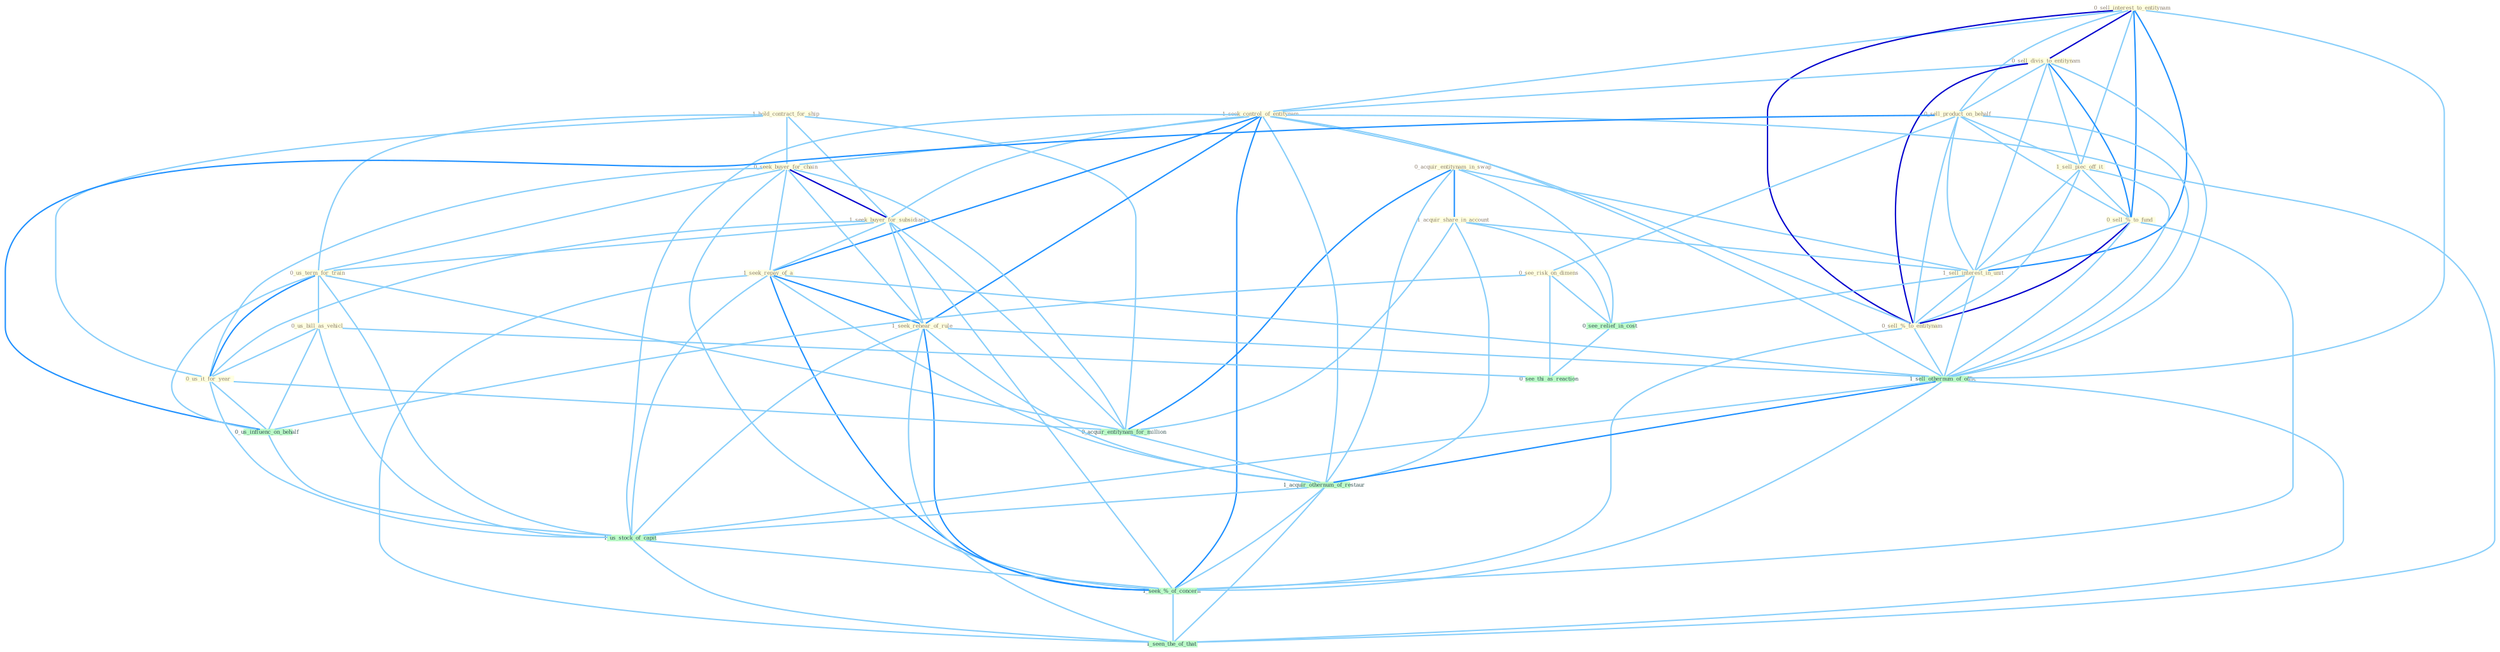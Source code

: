 Graph G{ 
    node
    [shape=polygon,style=filled,width=.5,height=.06,color="#BDFCC9",fixedsize=true,fontsize=4,
    fontcolor="#2f4f4f"];
    {node
    [color="#ffffe0", fontcolor="#8b7d6b"] "0_acquir_entitynam_in_swap " "0_sell_interest_to_entitynam " "0_sell_divis_to_entitynam " "1_hold_contract_for_ship " "1_acquir_share_in_account " "1_seek_control_of_entitynam " "0_seek_buyer_for_chain " "0_sell_product_on_behalf " "1_sell_piec_off_it " "0_sell_%_to_fund " "1_seek_buyer_for_subsidiari " "0_us_term_for_train " "1_seek_repay_of_a " "1_sell_interest_in_unit " "1_seek_rehear_of_rule " "0_sell_%_to_entitynam " "0_us_bill_as_vehicl " "0_see_risk_on_dimens " "0_us_it_for_year "}
{node [color="#fff0f5", fontcolor="#b22222"]}
edge [color="#B0E2FF"];

	"0_acquir_entitynam_in_swap " -- "1_acquir_share_in_account " [w="2", color="#1e90ff" , len=0.8];
	"0_acquir_entitynam_in_swap " -- "1_sell_interest_in_unit " [w="1", color="#87cefa" ];
	"0_acquir_entitynam_in_swap " -- "0_acquir_entitynam_for_million " [w="2", color="#1e90ff" , len=0.8];
	"0_acquir_entitynam_in_swap " -- "0_see_relief_in_cost " [w="1", color="#87cefa" ];
	"0_acquir_entitynam_in_swap " -- "1_acquir_othernum_of_restaur " [w="1", color="#87cefa" ];
	"0_sell_interest_to_entitynam " -- "0_sell_divis_to_entitynam " [w="3", color="#0000cd" , len=0.6];
	"0_sell_interest_to_entitynam " -- "1_seek_control_of_entitynam " [w="1", color="#87cefa" ];
	"0_sell_interest_to_entitynam " -- "0_sell_product_on_behalf " [w="1", color="#87cefa" ];
	"0_sell_interest_to_entitynam " -- "1_sell_piec_off_it " [w="1", color="#87cefa" ];
	"0_sell_interest_to_entitynam " -- "0_sell_%_to_fund " [w="2", color="#1e90ff" , len=0.8];
	"0_sell_interest_to_entitynam " -- "1_sell_interest_in_unit " [w="2", color="#1e90ff" , len=0.8];
	"0_sell_interest_to_entitynam " -- "0_sell_%_to_entitynam " [w="3", color="#0000cd" , len=0.6];
	"0_sell_interest_to_entitynam " -- "1_sell_othernum_of_offic " [w="1", color="#87cefa" ];
	"0_sell_divis_to_entitynam " -- "1_seek_control_of_entitynam " [w="1", color="#87cefa" ];
	"0_sell_divis_to_entitynam " -- "0_sell_product_on_behalf " [w="1", color="#87cefa" ];
	"0_sell_divis_to_entitynam " -- "1_sell_piec_off_it " [w="1", color="#87cefa" ];
	"0_sell_divis_to_entitynam " -- "0_sell_%_to_fund " [w="2", color="#1e90ff" , len=0.8];
	"0_sell_divis_to_entitynam " -- "1_sell_interest_in_unit " [w="1", color="#87cefa" ];
	"0_sell_divis_to_entitynam " -- "0_sell_%_to_entitynam " [w="3", color="#0000cd" , len=0.6];
	"0_sell_divis_to_entitynam " -- "1_sell_othernum_of_offic " [w="1", color="#87cefa" ];
	"1_hold_contract_for_ship " -- "0_seek_buyer_for_chain " [w="1", color="#87cefa" ];
	"1_hold_contract_for_ship " -- "1_seek_buyer_for_subsidiari " [w="1", color="#87cefa" ];
	"1_hold_contract_for_ship " -- "0_us_term_for_train " [w="1", color="#87cefa" ];
	"1_hold_contract_for_ship " -- "0_us_it_for_year " [w="1", color="#87cefa" ];
	"1_hold_contract_for_ship " -- "0_acquir_entitynam_for_million " [w="1", color="#87cefa" ];
	"1_acquir_share_in_account " -- "1_sell_interest_in_unit " [w="1", color="#87cefa" ];
	"1_acquir_share_in_account " -- "0_acquir_entitynam_for_million " [w="1", color="#87cefa" ];
	"1_acquir_share_in_account " -- "0_see_relief_in_cost " [w="1", color="#87cefa" ];
	"1_acquir_share_in_account " -- "1_acquir_othernum_of_restaur " [w="1", color="#87cefa" ];
	"1_seek_control_of_entitynam " -- "0_seek_buyer_for_chain " [w="1", color="#87cefa" ];
	"1_seek_control_of_entitynam " -- "1_seek_buyer_for_subsidiari " [w="1", color="#87cefa" ];
	"1_seek_control_of_entitynam " -- "1_seek_repay_of_a " [w="2", color="#1e90ff" , len=0.8];
	"1_seek_control_of_entitynam " -- "1_seek_rehear_of_rule " [w="2", color="#1e90ff" , len=0.8];
	"1_seek_control_of_entitynam " -- "0_sell_%_to_entitynam " [w="1", color="#87cefa" ];
	"1_seek_control_of_entitynam " -- "1_sell_othernum_of_offic " [w="1", color="#87cefa" ];
	"1_seek_control_of_entitynam " -- "1_acquir_othernum_of_restaur " [w="1", color="#87cefa" ];
	"1_seek_control_of_entitynam " -- "1_us_stock_of_capit " [w="1", color="#87cefa" ];
	"1_seek_control_of_entitynam " -- "1_seek_%_of_concern " [w="2", color="#1e90ff" , len=0.8];
	"1_seek_control_of_entitynam " -- "1_seen_the_of_that " [w="1", color="#87cefa" ];
	"0_seek_buyer_for_chain " -- "1_seek_buyer_for_subsidiari " [w="3", color="#0000cd" , len=0.6];
	"0_seek_buyer_for_chain " -- "0_us_term_for_train " [w="1", color="#87cefa" ];
	"0_seek_buyer_for_chain " -- "1_seek_repay_of_a " [w="1", color="#87cefa" ];
	"0_seek_buyer_for_chain " -- "1_seek_rehear_of_rule " [w="1", color="#87cefa" ];
	"0_seek_buyer_for_chain " -- "0_us_it_for_year " [w="1", color="#87cefa" ];
	"0_seek_buyer_for_chain " -- "0_acquir_entitynam_for_million " [w="1", color="#87cefa" ];
	"0_seek_buyer_for_chain " -- "1_seek_%_of_concern " [w="1", color="#87cefa" ];
	"0_sell_product_on_behalf " -- "1_sell_piec_off_it " [w="1", color="#87cefa" ];
	"0_sell_product_on_behalf " -- "0_sell_%_to_fund " [w="1", color="#87cefa" ];
	"0_sell_product_on_behalf " -- "1_sell_interest_in_unit " [w="1", color="#87cefa" ];
	"0_sell_product_on_behalf " -- "0_sell_%_to_entitynam " [w="1", color="#87cefa" ];
	"0_sell_product_on_behalf " -- "0_see_risk_on_dimens " [w="1", color="#87cefa" ];
	"0_sell_product_on_behalf " -- "1_sell_othernum_of_offic " [w="1", color="#87cefa" ];
	"0_sell_product_on_behalf " -- "0_us_influenc_on_behalf " [w="2", color="#1e90ff" , len=0.8];
	"1_sell_piec_off_it " -- "0_sell_%_to_fund " [w="1", color="#87cefa" ];
	"1_sell_piec_off_it " -- "1_sell_interest_in_unit " [w="1", color="#87cefa" ];
	"1_sell_piec_off_it " -- "0_sell_%_to_entitynam " [w="1", color="#87cefa" ];
	"1_sell_piec_off_it " -- "1_sell_othernum_of_offic " [w="1", color="#87cefa" ];
	"0_sell_%_to_fund " -- "1_sell_interest_in_unit " [w="1", color="#87cefa" ];
	"0_sell_%_to_fund " -- "0_sell_%_to_entitynam " [w="3", color="#0000cd" , len=0.6];
	"0_sell_%_to_fund " -- "1_sell_othernum_of_offic " [w="1", color="#87cefa" ];
	"0_sell_%_to_fund " -- "1_seek_%_of_concern " [w="1", color="#87cefa" ];
	"1_seek_buyer_for_subsidiari " -- "0_us_term_for_train " [w="1", color="#87cefa" ];
	"1_seek_buyer_for_subsidiari " -- "1_seek_repay_of_a " [w="1", color="#87cefa" ];
	"1_seek_buyer_for_subsidiari " -- "1_seek_rehear_of_rule " [w="1", color="#87cefa" ];
	"1_seek_buyer_for_subsidiari " -- "0_us_it_for_year " [w="1", color="#87cefa" ];
	"1_seek_buyer_for_subsidiari " -- "0_acquir_entitynam_for_million " [w="1", color="#87cefa" ];
	"1_seek_buyer_for_subsidiari " -- "1_seek_%_of_concern " [w="1", color="#87cefa" ];
	"0_us_term_for_train " -- "0_us_bill_as_vehicl " [w="1", color="#87cefa" ];
	"0_us_term_for_train " -- "0_us_it_for_year " [w="2", color="#1e90ff" , len=0.8];
	"0_us_term_for_train " -- "0_acquir_entitynam_for_million " [w="1", color="#87cefa" ];
	"0_us_term_for_train " -- "0_us_influenc_on_behalf " [w="1", color="#87cefa" ];
	"0_us_term_for_train " -- "1_us_stock_of_capit " [w="1", color="#87cefa" ];
	"1_seek_repay_of_a " -- "1_seek_rehear_of_rule " [w="2", color="#1e90ff" , len=0.8];
	"1_seek_repay_of_a " -- "1_sell_othernum_of_offic " [w="1", color="#87cefa" ];
	"1_seek_repay_of_a " -- "1_acquir_othernum_of_restaur " [w="1", color="#87cefa" ];
	"1_seek_repay_of_a " -- "1_us_stock_of_capit " [w="1", color="#87cefa" ];
	"1_seek_repay_of_a " -- "1_seek_%_of_concern " [w="2", color="#1e90ff" , len=0.8];
	"1_seek_repay_of_a " -- "1_seen_the_of_that " [w="1", color="#87cefa" ];
	"1_sell_interest_in_unit " -- "0_sell_%_to_entitynam " [w="1", color="#87cefa" ];
	"1_sell_interest_in_unit " -- "1_sell_othernum_of_offic " [w="1", color="#87cefa" ];
	"1_sell_interest_in_unit " -- "0_see_relief_in_cost " [w="1", color="#87cefa" ];
	"1_seek_rehear_of_rule " -- "1_sell_othernum_of_offic " [w="1", color="#87cefa" ];
	"1_seek_rehear_of_rule " -- "1_acquir_othernum_of_restaur " [w="1", color="#87cefa" ];
	"1_seek_rehear_of_rule " -- "1_us_stock_of_capit " [w="1", color="#87cefa" ];
	"1_seek_rehear_of_rule " -- "1_seek_%_of_concern " [w="2", color="#1e90ff" , len=0.8];
	"1_seek_rehear_of_rule " -- "1_seen_the_of_that " [w="1", color="#87cefa" ];
	"0_sell_%_to_entitynam " -- "1_sell_othernum_of_offic " [w="1", color="#87cefa" ];
	"0_sell_%_to_entitynam " -- "1_seek_%_of_concern " [w="1", color="#87cefa" ];
	"0_us_bill_as_vehicl " -- "0_us_it_for_year " [w="1", color="#87cefa" ];
	"0_us_bill_as_vehicl " -- "0_us_influenc_on_behalf " [w="1", color="#87cefa" ];
	"0_us_bill_as_vehicl " -- "0_see_thi_as_reaction " [w="1", color="#87cefa" ];
	"0_us_bill_as_vehicl " -- "1_us_stock_of_capit " [w="1", color="#87cefa" ];
	"0_see_risk_on_dimens " -- "0_us_influenc_on_behalf " [w="1", color="#87cefa" ];
	"0_see_risk_on_dimens " -- "0_see_relief_in_cost " [w="1", color="#87cefa" ];
	"0_see_risk_on_dimens " -- "0_see_thi_as_reaction " [w="1", color="#87cefa" ];
	"0_us_it_for_year " -- "0_acquir_entitynam_for_million " [w="1", color="#87cefa" ];
	"0_us_it_for_year " -- "0_us_influenc_on_behalf " [w="1", color="#87cefa" ];
	"0_us_it_for_year " -- "1_us_stock_of_capit " [w="1", color="#87cefa" ];
	"0_acquir_entitynam_for_million " -- "1_acquir_othernum_of_restaur " [w="1", color="#87cefa" ];
	"1_sell_othernum_of_offic " -- "1_acquir_othernum_of_restaur " [w="2", color="#1e90ff" , len=0.8];
	"1_sell_othernum_of_offic " -- "1_us_stock_of_capit " [w="1", color="#87cefa" ];
	"1_sell_othernum_of_offic " -- "1_seek_%_of_concern " [w="1", color="#87cefa" ];
	"1_sell_othernum_of_offic " -- "1_seen_the_of_that " [w="1", color="#87cefa" ];
	"0_us_influenc_on_behalf " -- "1_us_stock_of_capit " [w="1", color="#87cefa" ];
	"0_see_relief_in_cost " -- "0_see_thi_as_reaction " [w="1", color="#87cefa" ];
	"1_acquir_othernum_of_restaur " -- "1_us_stock_of_capit " [w="1", color="#87cefa" ];
	"1_acquir_othernum_of_restaur " -- "1_seek_%_of_concern " [w="1", color="#87cefa" ];
	"1_acquir_othernum_of_restaur " -- "1_seen_the_of_that " [w="1", color="#87cefa" ];
	"1_us_stock_of_capit " -- "1_seek_%_of_concern " [w="1", color="#87cefa" ];
	"1_us_stock_of_capit " -- "1_seen_the_of_that " [w="1", color="#87cefa" ];
	"1_seek_%_of_concern " -- "1_seen_the_of_that " [w="1", color="#87cefa" ];
}